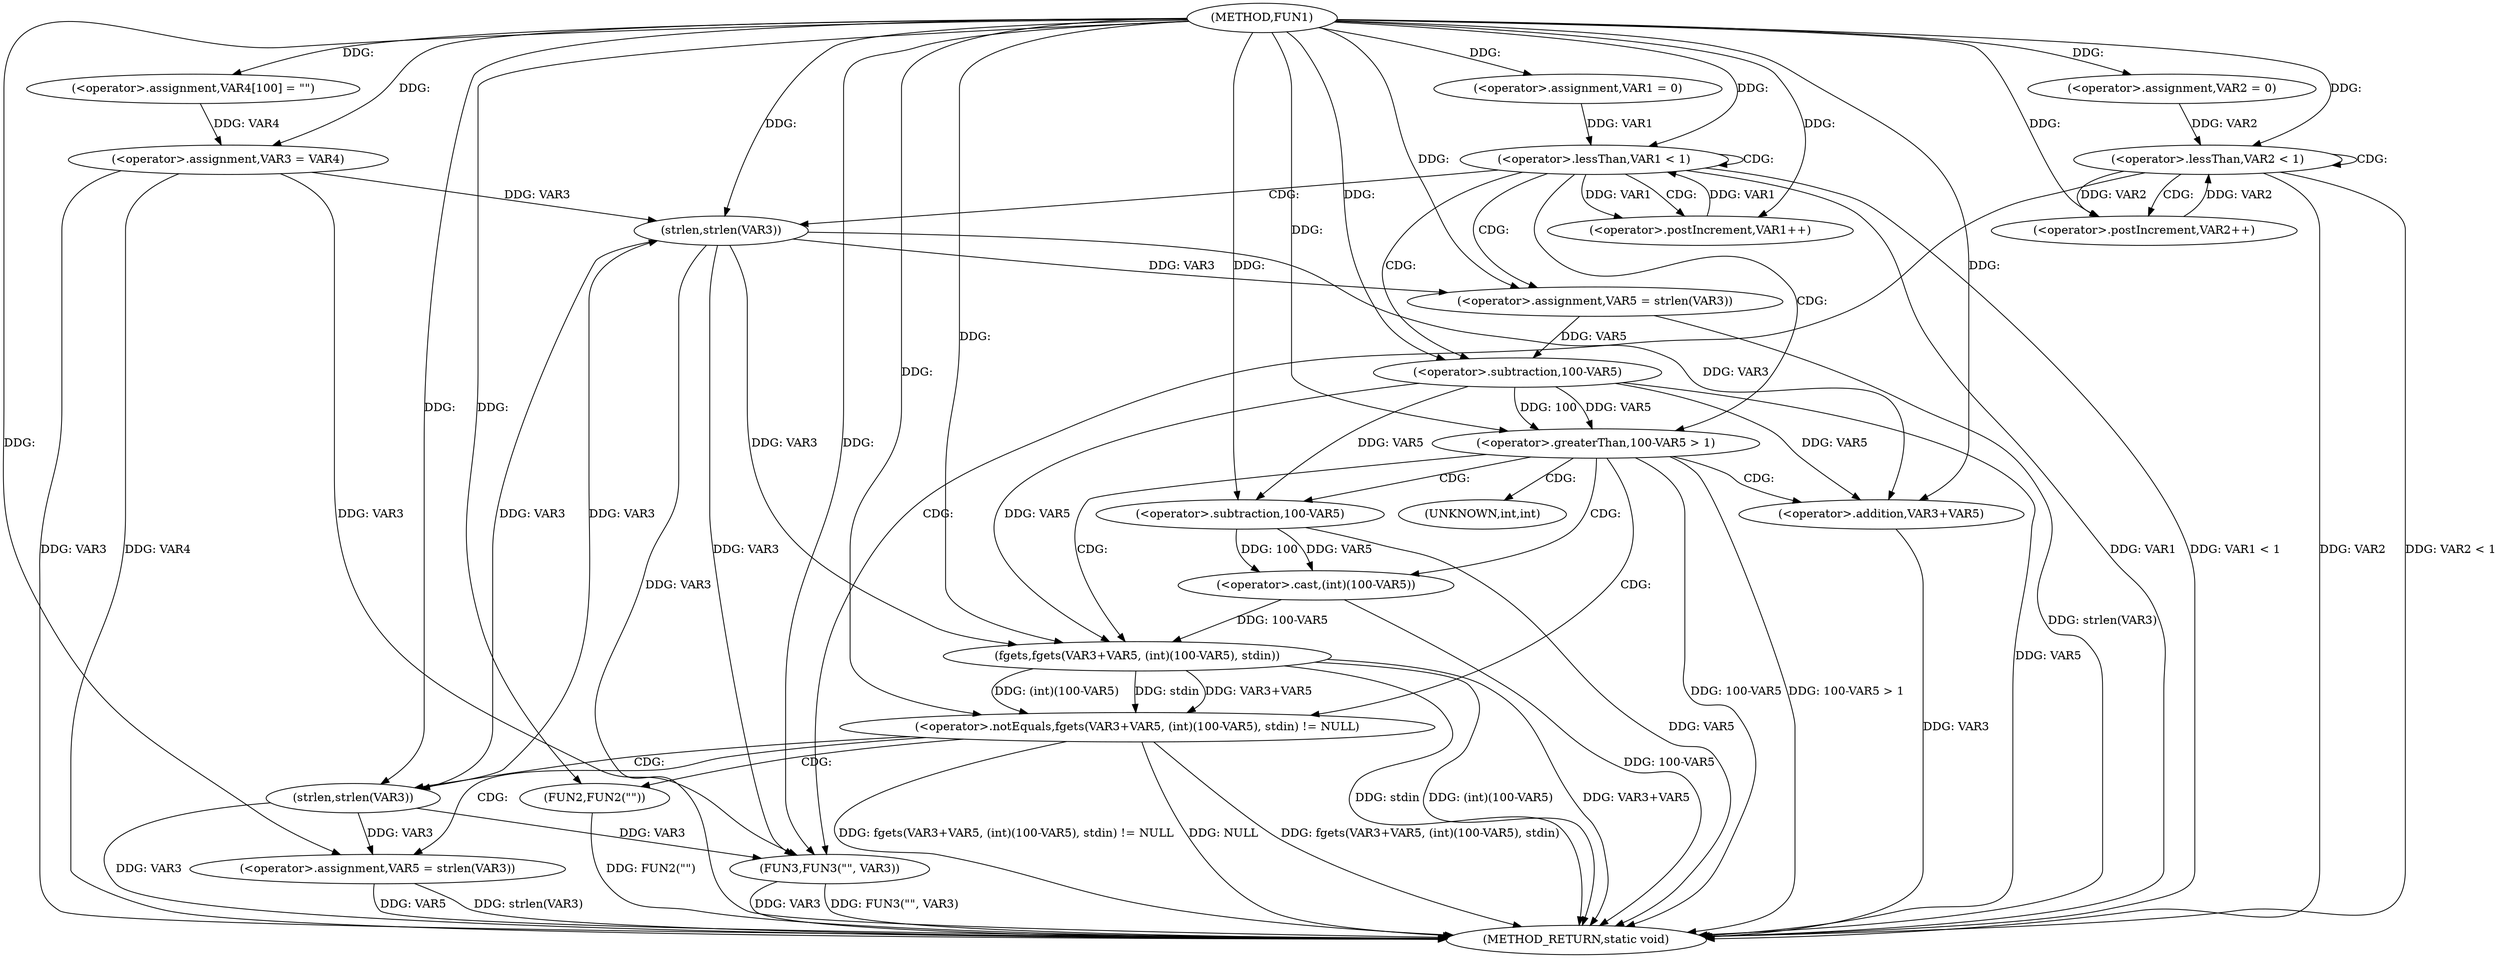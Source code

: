 digraph FUN1 {  
"1000100" [label = "(METHOD,FUN1)" ]
"1000171" [label = "(METHOD_RETURN,static void)" ]
"1000106" [label = "(<operator>.assignment,VAR4[100] = \"\")" ]
"1000109" [label = "(<operator>.assignment,VAR3 = VAR4)" ]
"1000113" [label = "(<operator>.assignment,VAR1 = 0)" ]
"1000116" [label = "(<operator>.lessThan,VAR1 < 1)" ]
"1000119" [label = "(<operator>.postIncrement,VAR1++)" ]
"1000124" [label = "(<operator>.assignment,VAR5 = strlen(VAR3))" ]
"1000126" [label = "(strlen,strlen(VAR3))" ]
"1000129" [label = "(<operator>.greaterThan,100-VAR5 > 1)" ]
"1000130" [label = "(<operator>.subtraction,100-VAR5)" ]
"1000136" [label = "(<operator>.notEquals,fgets(VAR3+VAR5, (int)(100-VAR5), stdin) != NULL)" ]
"1000137" [label = "(fgets,fgets(VAR3+VAR5, (int)(100-VAR5), stdin))" ]
"1000138" [label = "(<operator>.addition,VAR3+VAR5)" ]
"1000141" [label = "(<operator>.cast,(int)(100-VAR5))" ]
"1000143" [label = "(<operator>.subtraction,100-VAR5)" ]
"1000149" [label = "(<operator>.assignment,VAR5 = strlen(VAR3))" ]
"1000151" [label = "(strlen,strlen(VAR3))" ]
"1000156" [label = "(FUN2,FUN2(\"\"))" ]
"1000159" [label = "(<operator>.assignment,VAR2 = 0)" ]
"1000162" [label = "(<operator>.lessThan,VAR2 < 1)" ]
"1000165" [label = "(<operator>.postIncrement,VAR2++)" ]
"1000168" [label = "(FUN3,FUN3(\"\", VAR3))" ]
"1000142" [label = "(UNKNOWN,int,int)" ]
  "1000149" -> "1000171"  [ label = "DDG: strlen(VAR3)"] 
  "1000151" -> "1000171"  [ label = "DDG: VAR3"] 
  "1000129" -> "1000171"  [ label = "DDG: 100-VAR5 > 1"] 
  "1000126" -> "1000171"  [ label = "DDG: VAR3"] 
  "1000116" -> "1000171"  [ label = "DDG: VAR1"] 
  "1000168" -> "1000171"  [ label = "DDG: FUN3(\"\", VAR3)"] 
  "1000129" -> "1000171"  [ label = "DDG: 100-VAR5"] 
  "1000124" -> "1000171"  [ label = "DDG: strlen(VAR3)"] 
  "1000130" -> "1000171"  [ label = "DDG: VAR5"] 
  "1000137" -> "1000171"  [ label = "DDG: (int)(100-VAR5)"] 
  "1000138" -> "1000171"  [ label = "DDG: VAR3"] 
  "1000109" -> "1000171"  [ label = "DDG: VAR3"] 
  "1000141" -> "1000171"  [ label = "DDG: 100-VAR5"] 
  "1000136" -> "1000171"  [ label = "DDG: fgets(VAR3+VAR5, (int)(100-VAR5), stdin) != NULL"] 
  "1000143" -> "1000171"  [ label = "DDG: VAR5"] 
  "1000168" -> "1000171"  [ label = "DDG: VAR3"] 
  "1000149" -> "1000171"  [ label = "DDG: VAR5"] 
  "1000156" -> "1000171"  [ label = "DDG: FUN2(\"\")"] 
  "1000137" -> "1000171"  [ label = "DDG: VAR3+VAR5"] 
  "1000162" -> "1000171"  [ label = "DDG: VAR2"] 
  "1000162" -> "1000171"  [ label = "DDG: VAR2 < 1"] 
  "1000137" -> "1000171"  [ label = "DDG: stdin"] 
  "1000136" -> "1000171"  [ label = "DDG: NULL"] 
  "1000109" -> "1000171"  [ label = "DDG: VAR4"] 
  "1000116" -> "1000171"  [ label = "DDG: VAR1 < 1"] 
  "1000136" -> "1000171"  [ label = "DDG: fgets(VAR3+VAR5, (int)(100-VAR5), stdin)"] 
  "1000100" -> "1000106"  [ label = "DDG: "] 
  "1000106" -> "1000109"  [ label = "DDG: VAR4"] 
  "1000100" -> "1000109"  [ label = "DDG: "] 
  "1000100" -> "1000113"  [ label = "DDG: "] 
  "1000113" -> "1000116"  [ label = "DDG: VAR1"] 
  "1000119" -> "1000116"  [ label = "DDG: VAR1"] 
  "1000100" -> "1000116"  [ label = "DDG: "] 
  "1000116" -> "1000119"  [ label = "DDG: VAR1"] 
  "1000100" -> "1000119"  [ label = "DDG: "] 
  "1000126" -> "1000124"  [ label = "DDG: VAR3"] 
  "1000100" -> "1000124"  [ label = "DDG: "] 
  "1000151" -> "1000126"  [ label = "DDG: VAR3"] 
  "1000109" -> "1000126"  [ label = "DDG: VAR3"] 
  "1000100" -> "1000126"  [ label = "DDG: "] 
  "1000130" -> "1000129"  [ label = "DDG: 100"] 
  "1000130" -> "1000129"  [ label = "DDG: VAR5"] 
  "1000100" -> "1000130"  [ label = "DDG: "] 
  "1000124" -> "1000130"  [ label = "DDG: VAR5"] 
  "1000100" -> "1000129"  [ label = "DDG: "] 
  "1000137" -> "1000136"  [ label = "DDG: VAR3+VAR5"] 
  "1000137" -> "1000136"  [ label = "DDG: (int)(100-VAR5)"] 
  "1000137" -> "1000136"  [ label = "DDG: stdin"] 
  "1000126" -> "1000137"  [ label = "DDG: VAR3"] 
  "1000100" -> "1000137"  [ label = "DDG: "] 
  "1000130" -> "1000137"  [ label = "DDG: VAR5"] 
  "1000126" -> "1000138"  [ label = "DDG: VAR3"] 
  "1000100" -> "1000138"  [ label = "DDG: "] 
  "1000130" -> "1000138"  [ label = "DDG: VAR5"] 
  "1000141" -> "1000137"  [ label = "DDG: 100-VAR5"] 
  "1000143" -> "1000141"  [ label = "DDG: 100"] 
  "1000143" -> "1000141"  [ label = "DDG: VAR5"] 
  "1000100" -> "1000143"  [ label = "DDG: "] 
  "1000130" -> "1000143"  [ label = "DDG: VAR5"] 
  "1000100" -> "1000136"  [ label = "DDG: "] 
  "1000151" -> "1000149"  [ label = "DDG: VAR3"] 
  "1000100" -> "1000149"  [ label = "DDG: "] 
  "1000100" -> "1000151"  [ label = "DDG: "] 
  "1000126" -> "1000151"  [ label = "DDG: VAR3"] 
  "1000100" -> "1000156"  [ label = "DDG: "] 
  "1000100" -> "1000159"  [ label = "DDG: "] 
  "1000159" -> "1000162"  [ label = "DDG: VAR2"] 
  "1000165" -> "1000162"  [ label = "DDG: VAR2"] 
  "1000100" -> "1000162"  [ label = "DDG: "] 
  "1000162" -> "1000165"  [ label = "DDG: VAR2"] 
  "1000100" -> "1000165"  [ label = "DDG: "] 
  "1000100" -> "1000168"  [ label = "DDG: "] 
  "1000151" -> "1000168"  [ label = "DDG: VAR3"] 
  "1000126" -> "1000168"  [ label = "DDG: VAR3"] 
  "1000109" -> "1000168"  [ label = "DDG: VAR3"] 
  "1000116" -> "1000116"  [ label = "CDG: "] 
  "1000116" -> "1000126"  [ label = "CDG: "] 
  "1000116" -> "1000129"  [ label = "CDG: "] 
  "1000116" -> "1000124"  [ label = "CDG: "] 
  "1000116" -> "1000119"  [ label = "CDG: "] 
  "1000116" -> "1000130"  [ label = "CDG: "] 
  "1000129" -> "1000143"  [ label = "CDG: "] 
  "1000129" -> "1000142"  [ label = "CDG: "] 
  "1000129" -> "1000137"  [ label = "CDG: "] 
  "1000129" -> "1000141"  [ label = "CDG: "] 
  "1000129" -> "1000136"  [ label = "CDG: "] 
  "1000129" -> "1000138"  [ label = "CDG: "] 
  "1000136" -> "1000156"  [ label = "CDG: "] 
  "1000136" -> "1000151"  [ label = "CDG: "] 
  "1000136" -> "1000149"  [ label = "CDG: "] 
  "1000162" -> "1000168"  [ label = "CDG: "] 
  "1000162" -> "1000162"  [ label = "CDG: "] 
  "1000162" -> "1000165"  [ label = "CDG: "] 
}
